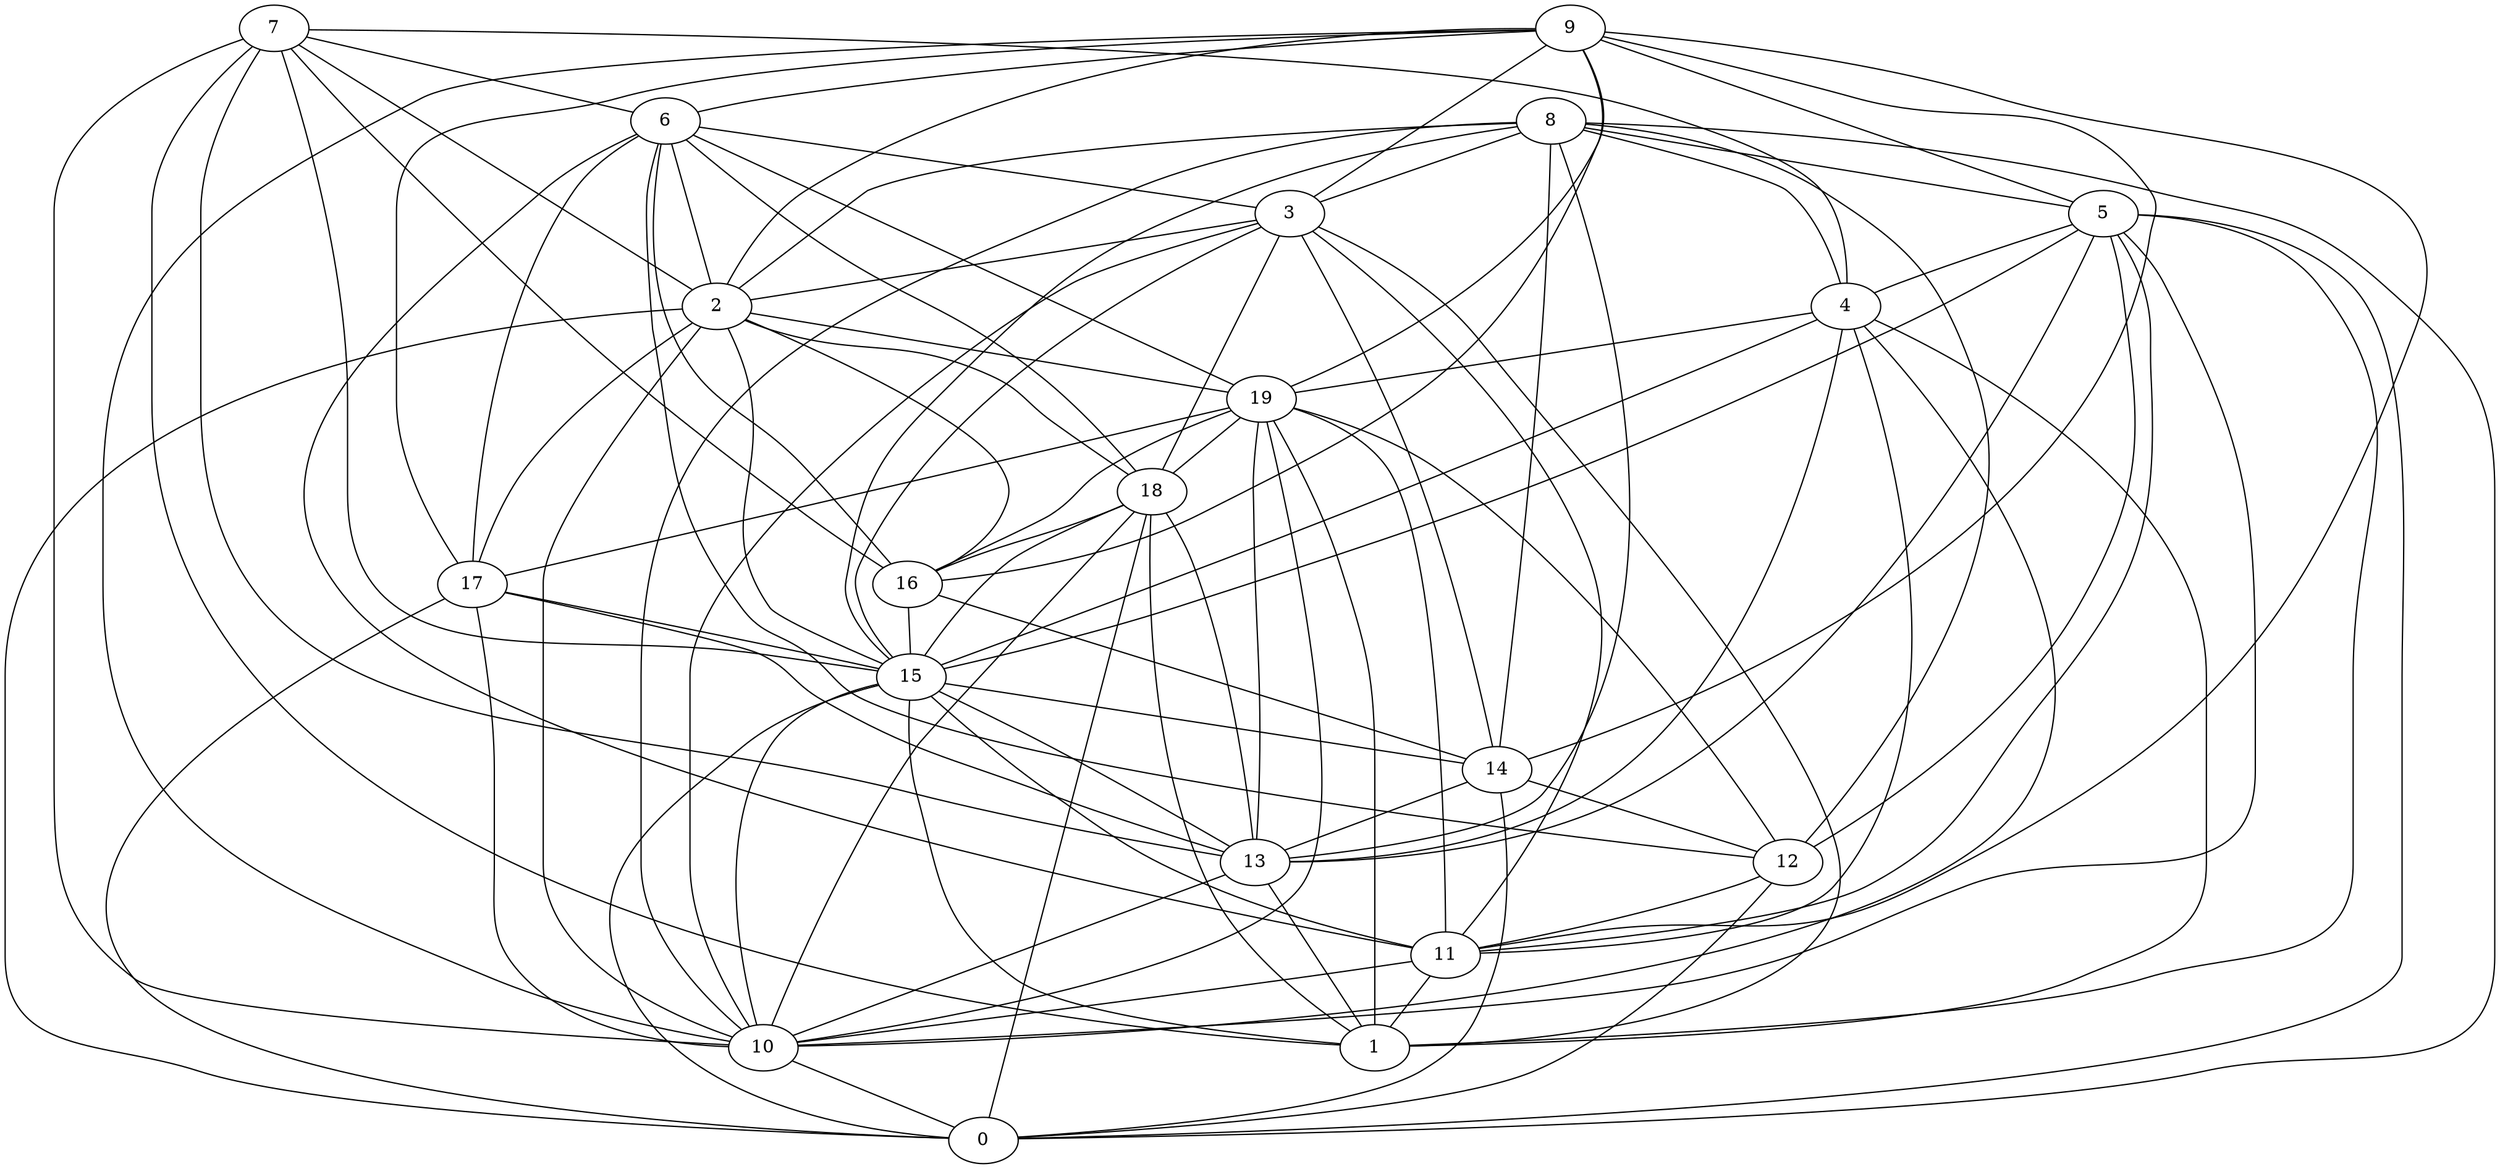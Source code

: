 digraph GG_graph {

subgraph G_graph {
edge [color = black]
"19" -> "12" [dir = none]
"19" -> "13" [dir = none]
"19" -> "18" [dir = none]
"6" -> "3" [dir = none]
"6" -> "2" [dir = none]
"2" -> "16" [dir = none]
"2" -> "19" [dir = none]
"2" -> "18" [dir = none]
"2" -> "15" [dir = none]
"2" -> "10" [dir = none]
"4" -> "11" [dir = none]
"4" -> "19" [dir = none]
"8" -> "15" [dir = none]
"8" -> "10" [dir = none]
"8" -> "4" [dir = none]
"3" -> "2" [dir = none]
"3" -> "18" [dir = none]
"16" -> "15" [dir = none]
"14" -> "0" [dir = none]
"9" -> "2" [dir = none]
"9" -> "6" [dir = none]
"9" -> "14" [dir = none]
"5" -> "4" [dir = none]
"5" -> "13" [dir = none]
"5" -> "12" [dir = none]
"11" -> "10" [dir = none]
"18" -> "13" [dir = none]
"18" -> "16" [dir = none]
"18" -> "1" [dir = none]
"17" -> "10" [dir = none]
"17" -> "13" [dir = none]
"7" -> "10" [dir = none]
"7" -> "15" [dir = none]
"7" -> "13" [dir = none]
"13" -> "1" [dir = none]
"15" -> "14" [dir = none]
"15" -> "1" [dir = none]
"15" -> "0" [dir = none]
"18" -> "10" [dir = none]
"5" -> "10" [dir = none]
"7" -> "6" [dir = none]
"6" -> "16" [dir = none]
"6" -> "11" [dir = none]
"4" -> "13" [dir = none]
"16" -> "14" [dir = none]
"3" -> "15" [dir = none]
"3" -> "11" [dir = none]
"8" -> "3" [dir = none]
"5" -> "11" [dir = none]
"15" -> "10" [dir = none]
"7" -> "4" [dir = none]
"2" -> "17" [dir = none]
"12" -> "0" [dir = none]
"19" -> "16" [dir = none]
"6" -> "12" [dir = none]
"15" -> "13" [dir = none]
"6" -> "18" [dir = none]
"5" -> "0" [dir = none]
"17" -> "0" [dir = none]
"3" -> "14" [dir = none]
"4" -> "10" [dir = none]
"15" -> "11" [dir = none]
"9" -> "11" [dir = none]
"12" -> "11" [dir = none]
"8" -> "5" [dir = none]
"9" -> "10" [dir = none]
"8" -> "12" [dir = none]
"5" -> "1" [dir = none]
"3" -> "10" [dir = none]
"19" -> "1" [dir = none]
"19" -> "17" [dir = none]
"14" -> "13" [dir = none]
"9" -> "3" [dir = none]
"7" -> "1" [dir = none]
"9" -> "17" [dir = none]
"8" -> "2" [dir = none]
"17" -> "15" [dir = none]
"9" -> "5" [dir = none]
"8" -> "13" [dir = none]
"2" -> "0" [dir = none]
"19" -> "11" [dir = none]
"5" -> "15" [dir = none]
"8" -> "0" [dir = none]
"6" -> "17" [dir = none]
"14" -> "12" [dir = none]
"4" -> "1" [dir = none]
"18" -> "0" [dir = none]
"19" -> "10" [dir = none]
"9" -> "19" [dir = none]
"3" -> "1" [dir = none]
"10" -> "0" [dir = none]
"6" -> "19" [dir = none]
"8" -> "14" [dir = none]
"7" -> "16" [dir = none]
"7" -> "2" [dir = none]
"11" -> "1" [dir = none]
"13" -> "10" [dir = none]
"9" -> "16" [dir = none]
"18" -> "15" [dir = none]
"4" -> "15" [dir = none]
}

}

